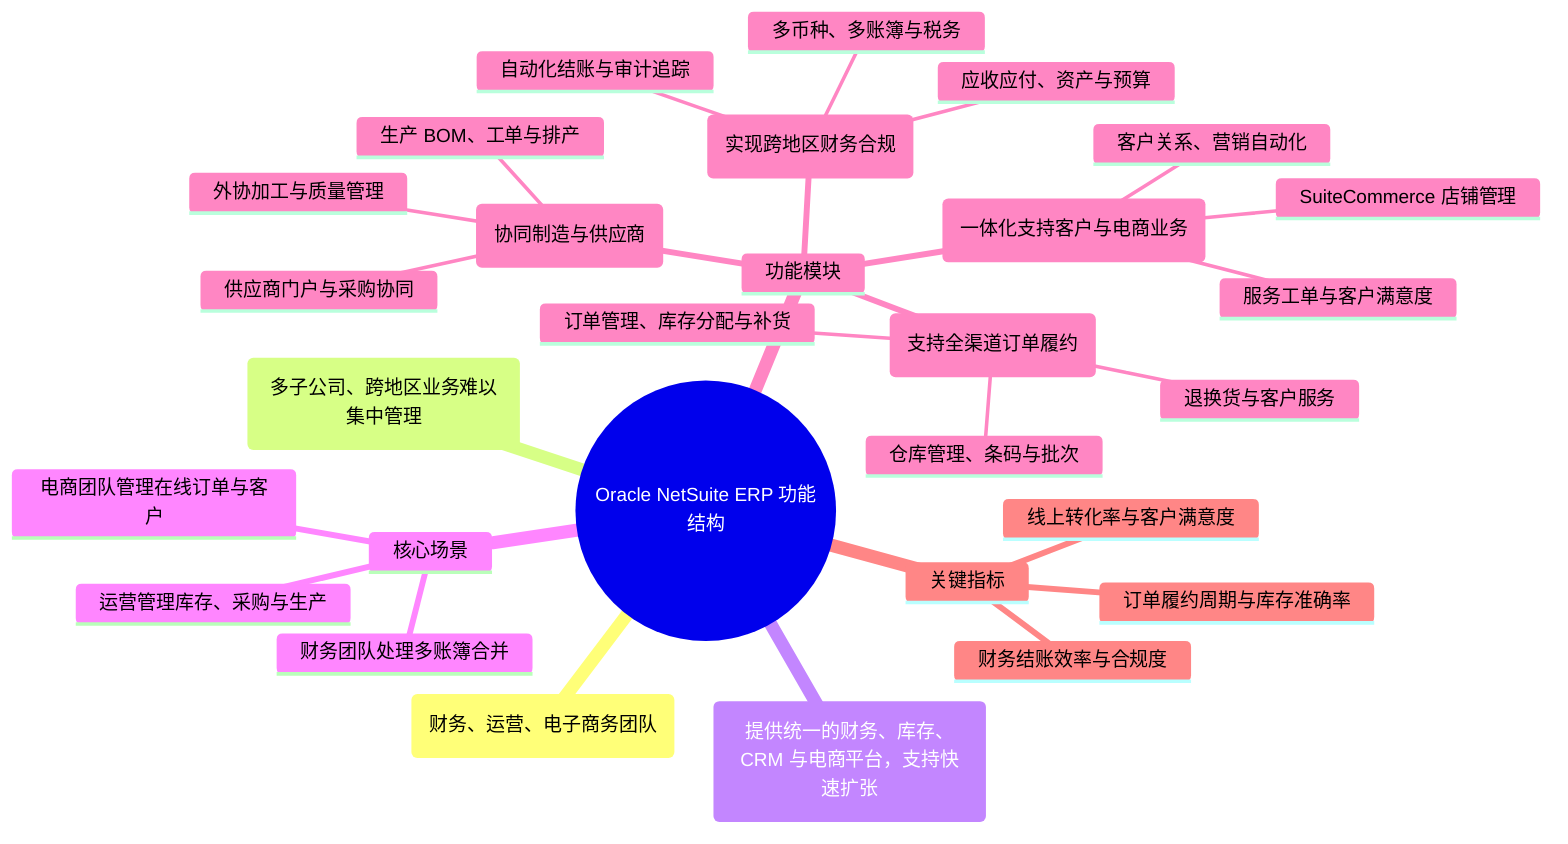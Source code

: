 %% Auto-generated by scripts/generate_assets.py
mindmap
  root((Oracle NetSuite ERP 功能结构))
    目标用户(财务、运营、电子商务团队)
    核心痛点(多子公司、跨地区业务难以集中管理)
    价值主张(提供统一的财务、库存、CRM 与电商平台，支持快速扩张)
    核心场景
      财务团队处理多账簿合并
      运营管理库存、采购与生产
      电商团队管理在线订单与客户
    功能模块
      财务与会计(实现跨地区财务合规)
        多币种、多账簿与税务
        自动化结账与审计追踪
        应收应付、资产与预算
      订单与库存(支持全渠道订单履约)
        订单管理、库存分配与补货
        仓库管理、条码与批次
        退换货与客户服务
      生产与供应链(协同制造与供应商)
        生产 BOM、工单与排产
        外协加工与质量管理
        供应商门户与采购协同
      电商与 CRM(一体化支持客户与电商业务)
        SuiteCommerce 店铺管理
        客户关系、营销自动化
        服务工单与客户满意度
    关键指标
      财务结账效率与合规度
      订单履约周期与库存准确率
      线上转化率与客户满意度